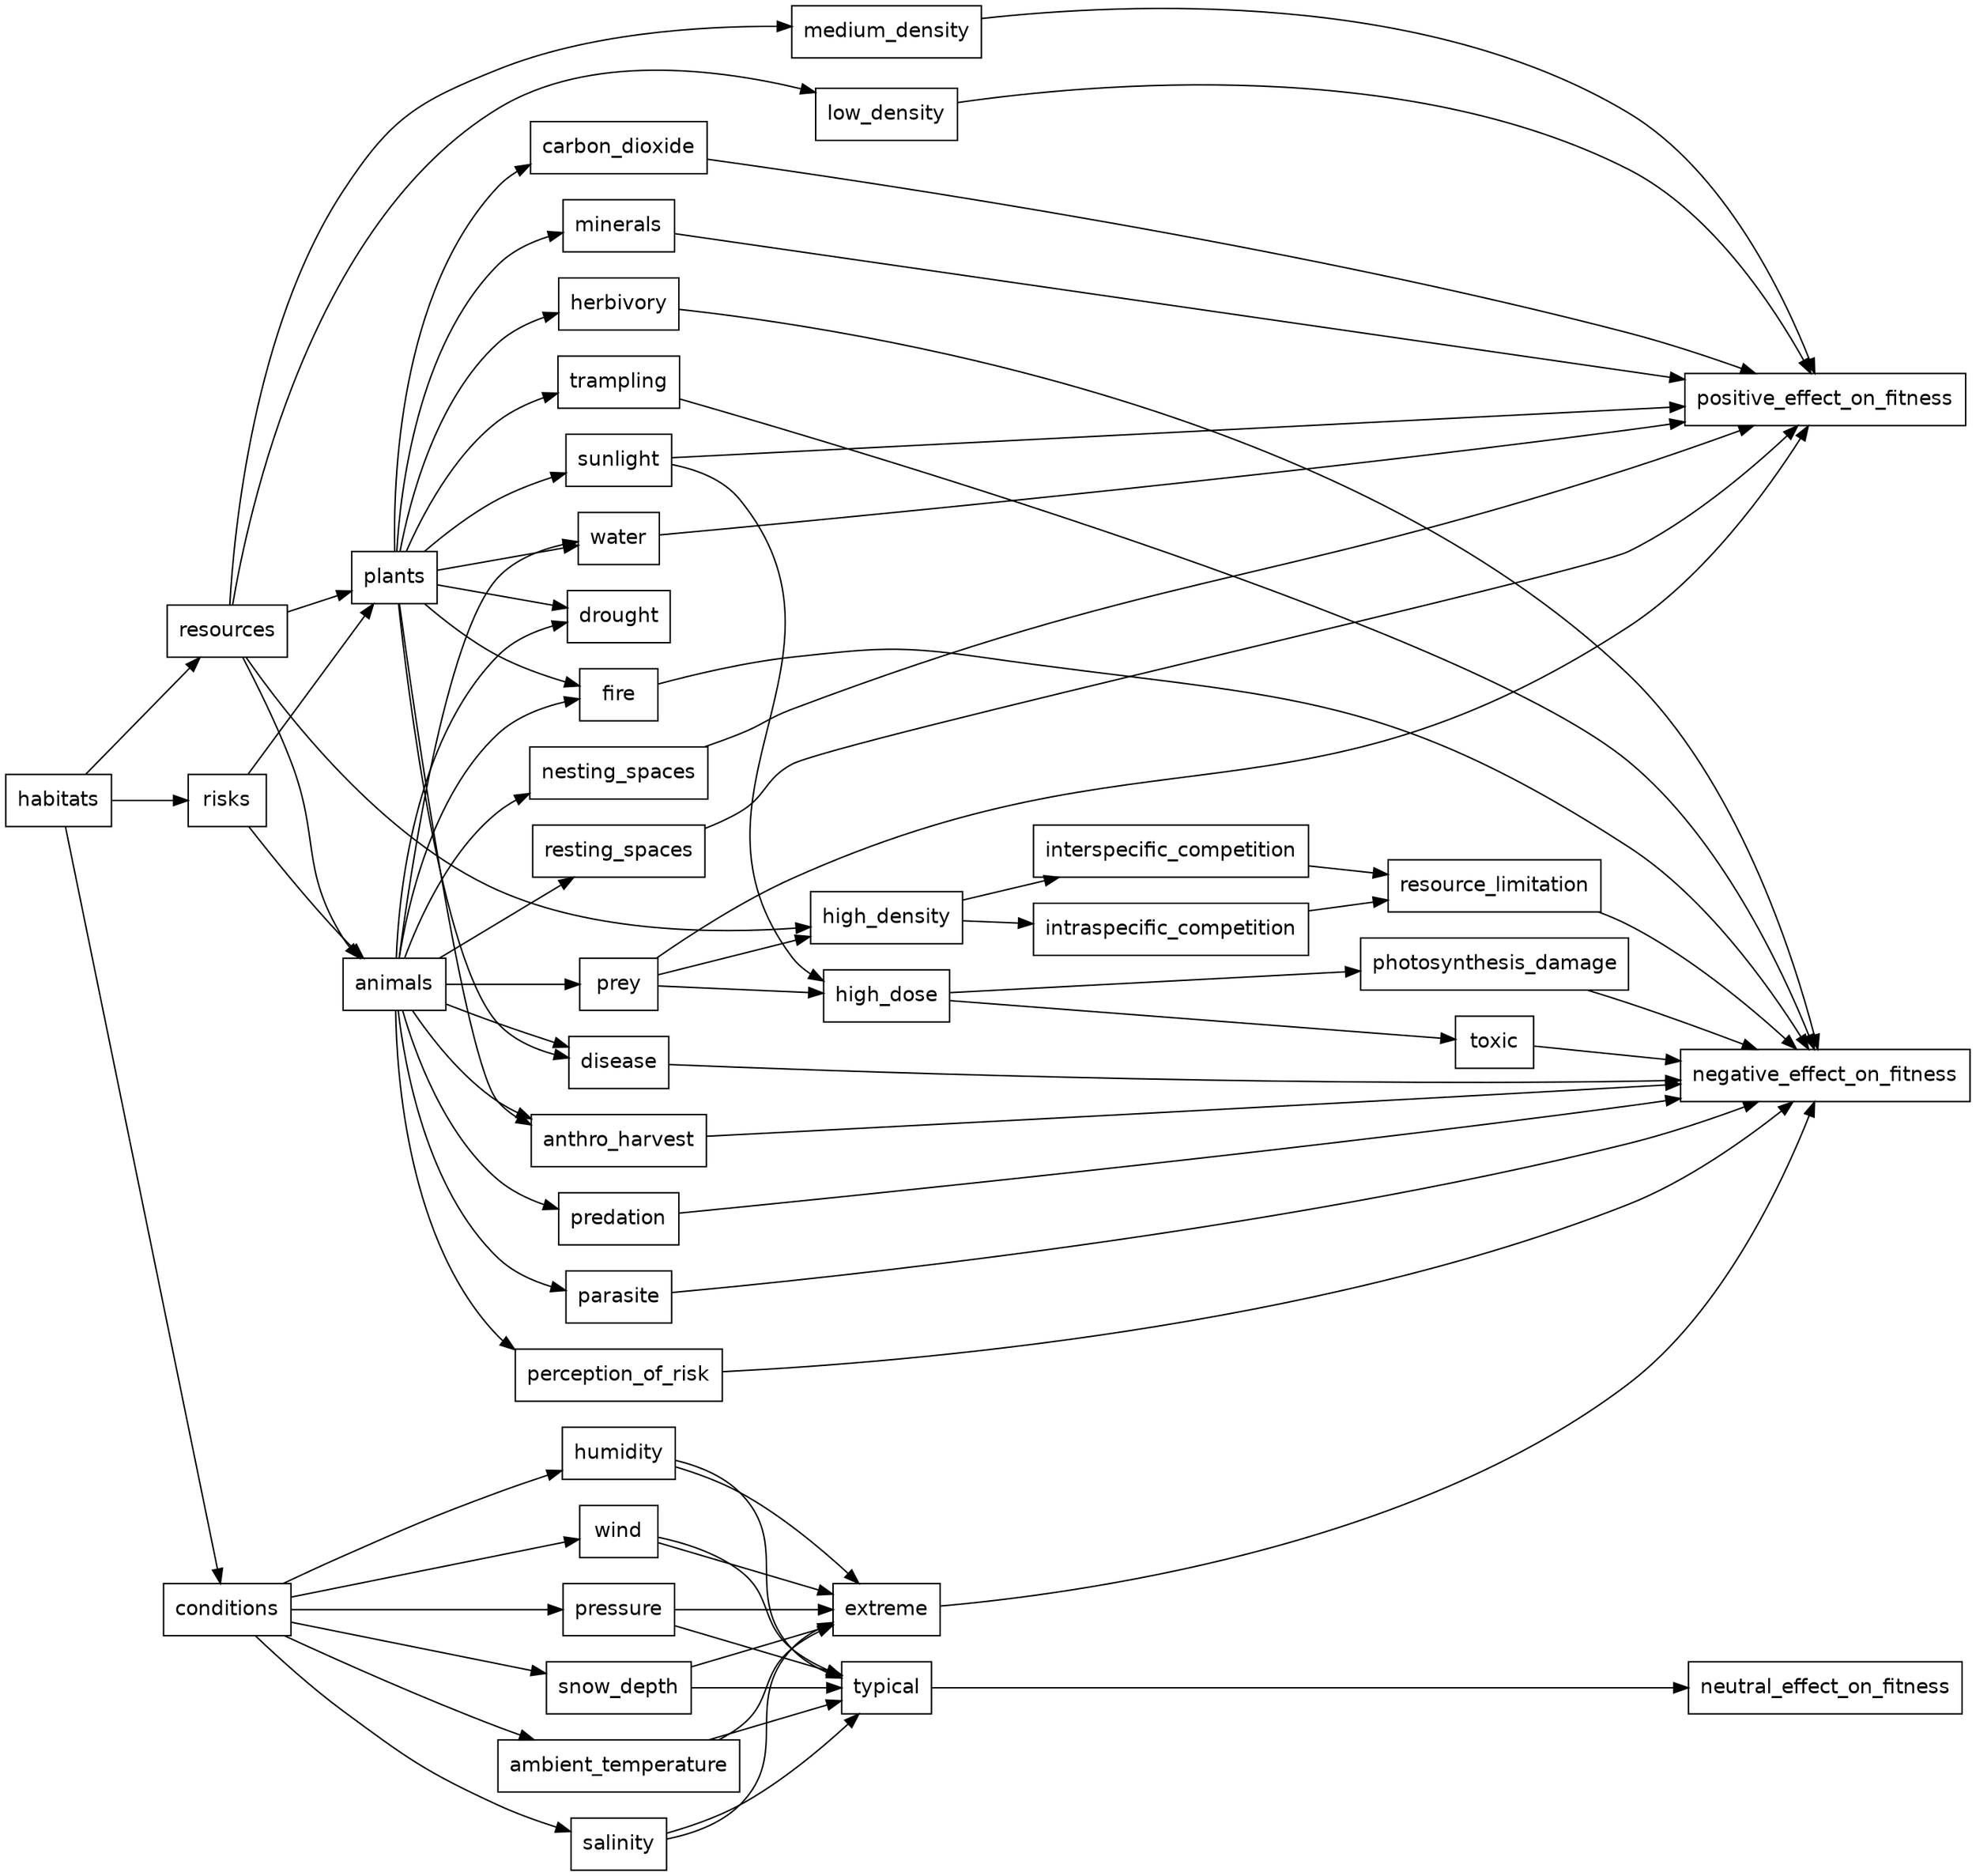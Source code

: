 digraph resources_risks_conditions {
	rankdir = LR
  graph [fontsize = 12]

	node [shape = box, fontname = Helvetica]

		habitats -> {resources, risks, conditions}

		{rank=same
	    resources
	    risks
	    conditions
		}

		{rank=same
		  animals
		  plants
		}

		{rank=same
			positive_effect_on_fitness
			negative_effect_on_fitness
			neutral_effect_on_fitness
		}

		{rank=same
			sunlight
			carbon_dioxide
			water
			minerals
			prey
			water
			nesting_spaces
			resting_spaces
		}

		{rank=same
			high_density
			low_density
			medium_density
			high_dose
			typical
			extreme
		}

		{rank=same
			herbivory
			trampling
			anthro_harvest
			fire
			disease
			drought
			predation
			perception_of_risk
			parasite
			disease
		}

    resources -> plants -> {sunlight carbon_dioxide water minerals}
    resources -> animals -> {prey water nesting_spaces resting_spaces}

    risks -> plants -> {herbivory trampling anthro_harvest fire disease drought}
    risks -> animals -> {predation perception_of_risk parasite disease anthro_harvest fire drought}

    conditions -> {ambient_temperature salinity humidity wind pressure snow_depth} -> {extreme typical}

    prey -> high_dose -> toxic
    sunlight -> high_dose -> photosynthesis_damage

    prey -> high_density -> {interspecific_competition intraspecific_competition}
  	{interspecific_competition intraspecific_competition} -> resource_limitation

    resources -> {low_density medium_density high_density}

    extreme -> negative_effect_on_fitness
    typical -> neutral_effect_on_fitness

    {toxic photosynthesis_damage} -> negative_effect_on_fitness
    {herbivory trampling anthro_harvest fire disease parasite perception_of_risk predation resource_limitation} -> negative_effect_on_fitness

		{medium_density low_density, resting_spaces nesting_spaces prey} -> positive_effect_on_fitness
		{carbon_dioxide minerals water sunlight} -> positive_effect_on_fitness

}
